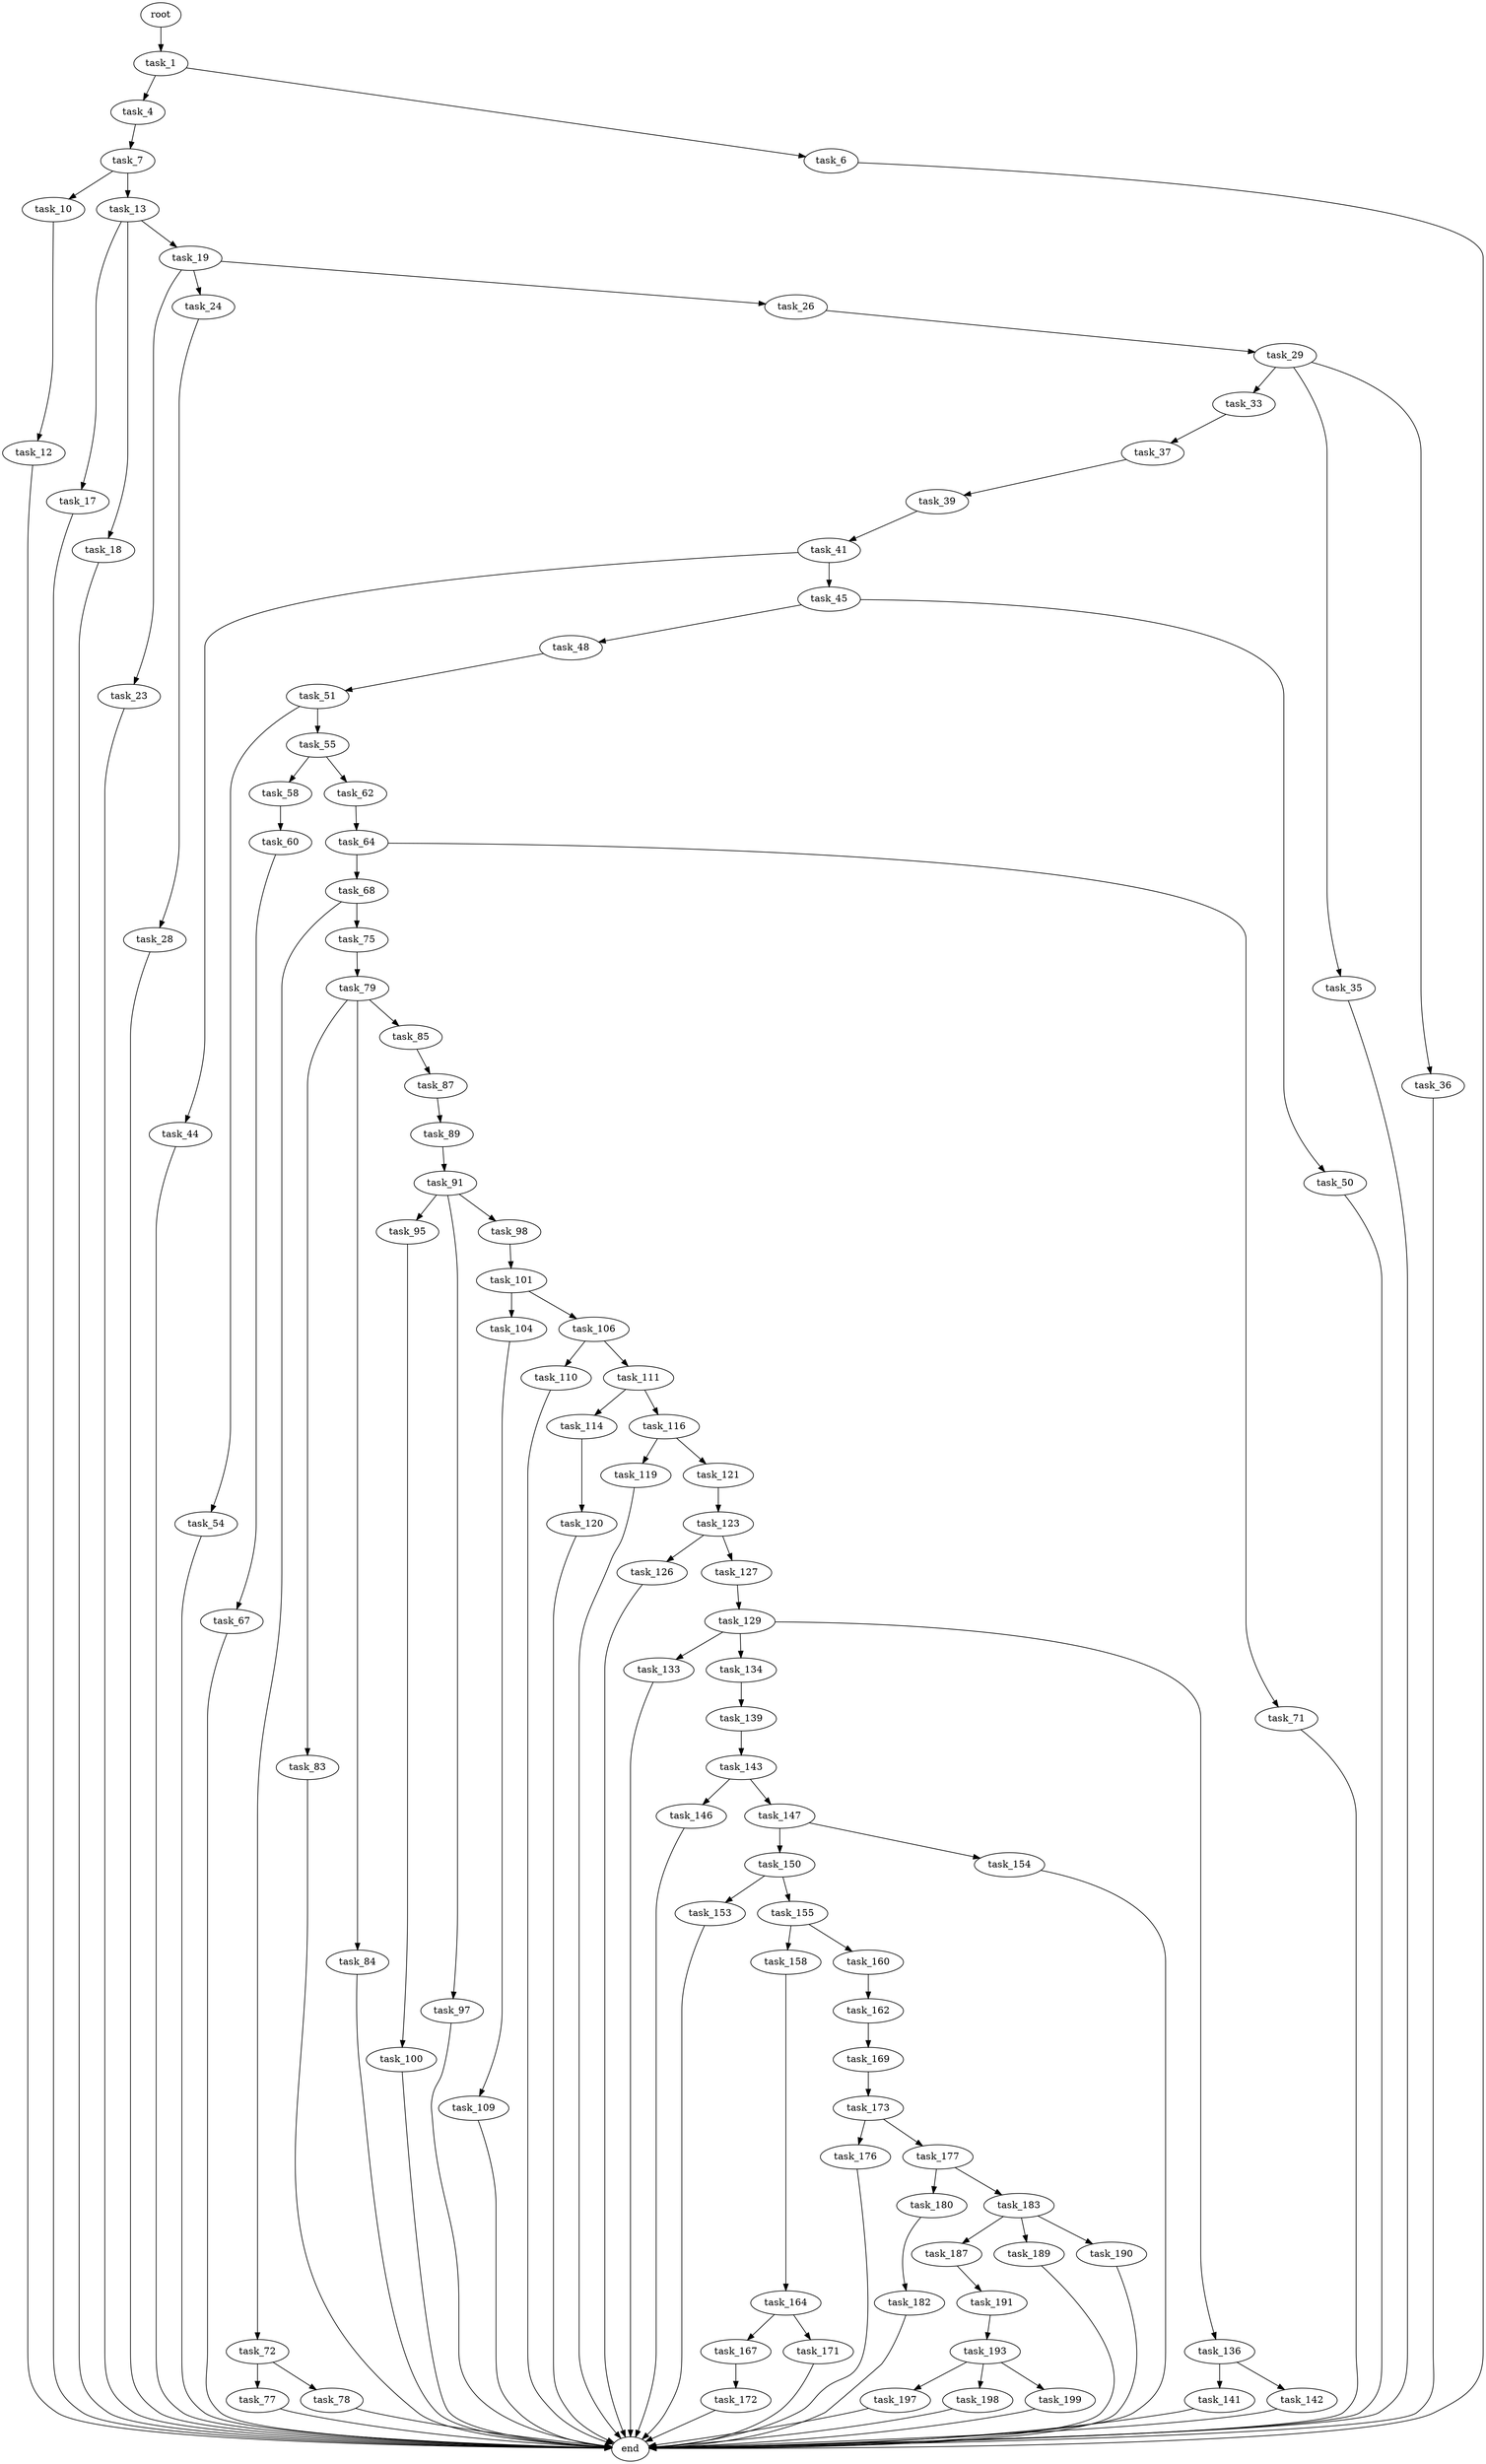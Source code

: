 digraph G {
  root [size="0.000000"];
  task_1 [size="8882888317.000000"];
  task_4 [size="549755813888.000000"];
  task_6 [size="88877851818.000000"];
  task_7 [size="599741047170.000000"];
  task_10 [size="134217728000.000000"];
  task_12 [size="7380431435.000000"];
  task_13 [size="79887849201.000000"];
  task_17 [size="412751883635.000000"];
  task_18 [size="368293445632.000000"];
  task_19 [size="619953416323.000000"];
  task_23 [size="8557682821.000000"];
  task_24 [size="107630661083.000000"];
  task_26 [size="16204534400.000000"];
  task_28 [size="103780057132.000000"];
  task_29 [size="231928233984.000000"];
  task_33 [size="243731109079.000000"];
  task_35 [size="8589934592.000000"];
  task_36 [size="393797617359.000000"];
  task_37 [size="22749027019.000000"];
  task_39 [size="3272765737.000000"];
  task_41 [size="481229632091.000000"];
  task_44 [size="863524164.000000"];
  task_45 [size="25651150909.000000"];
  task_48 [size="233330304637.000000"];
  task_50 [size="1304879446.000000"];
  task_51 [size="8589934592.000000"];
  task_54 [size="1073741824000.000000"];
  task_55 [size="495581592733.000000"];
  task_58 [size="549755813888.000000"];
  task_60 [size="29510497316.000000"];
  task_62 [size="166627791985.000000"];
  task_64 [size="35101393273.000000"];
  task_67 [size="646319587898.000000"];
  task_68 [size="42276561239.000000"];
  task_71 [size="68719476736.000000"];
  task_72 [size="368293445632.000000"];
  task_75 [size="134217728000.000000"];
  task_77 [size="20260571046.000000"];
  task_78 [size="8589934592.000000"];
  task_79 [size="134217728000.000000"];
  task_83 [size="8589934592.000000"];
  task_84 [size="275634456549.000000"];
  task_85 [size="42519339470.000000"];
  task_87 [size="12383646150.000000"];
  task_89 [size="8589934592.000000"];
  task_91 [size="8589934592.000000"];
  task_95 [size="1519598278.000000"];
  task_97 [size="470895341417.000000"];
  task_98 [size="5593413463.000000"];
  task_100 [size="368293445632.000000"];
  task_101 [size="269089687338.000000"];
  task_104 [size="144452332817.000000"];
  task_106 [size="68719476736.000000"];
  task_109 [size="1073741824000.000000"];
  task_110 [size="852222574.000000"];
  task_111 [size="134217728000.000000"];
  task_114 [size="473350150951.000000"];
  task_116 [size="27007157351.000000"];
  task_119 [size="926217641783.000000"];
  task_120 [size="368293445632.000000"];
  task_121 [size="8589934592.000000"];
  task_123 [size="32538340664.000000"];
  task_126 [size="37595408853.000000"];
  task_127 [size="14304509612.000000"];
  task_129 [size="1423200349862.000000"];
  task_133 [size="368293445632.000000"];
  task_134 [size="44980556071.000000"];
  task_136 [size="68719476736.000000"];
  task_139 [size="68719476736.000000"];
  task_141 [size="593584802639.000000"];
  task_142 [size="6116598574.000000"];
  task_143 [size="29676512396.000000"];
  task_146 [size="28991029248.000000"];
  task_147 [size="782757789696.000000"];
  task_150 [size="483294991342.000000"];
  task_153 [size="8113465592.000000"];
  task_154 [size="368293445632.000000"];
  task_155 [size="410032413059.000000"];
  task_158 [size="467986291.000000"];
  task_160 [size="565663088047.000000"];
  task_162 [size="116206192870.000000"];
  task_164 [size="68719476736.000000"];
  task_167 [size="549755813888.000000"];
  task_169 [size="368293445632.000000"];
  task_171 [size="180697238391.000000"];
  task_172 [size="13958655121.000000"];
  task_173 [size="8589934592.000000"];
  task_176 [size="9210305863.000000"];
  task_177 [size="4281580236.000000"];
  task_180 [size="999392141.000000"];
  task_182 [size="745972385364.000000"];
  task_183 [size="7867053826.000000"];
  task_187 [size="4812471326.000000"];
  task_189 [size="83322012782.000000"];
  task_190 [size="874344203368.000000"];
  task_191 [size="8589934592.000000"];
  task_193 [size="782757789696.000000"];
  task_197 [size="8279076041.000000"];
  task_198 [size="8589934592.000000"];
  task_199 [size="27305202152.000000"];
  end [size="0.000000"];

  root -> task_1 [size="1.000000"];
  task_1 -> task_4 [size="411041792.000000"];
  task_1 -> task_6 [size="411041792.000000"];
  task_4 -> task_7 [size="536870912.000000"];
  task_6 -> end [size="1.000000"];
  task_7 -> task_10 [size="411041792.000000"];
  task_7 -> task_13 [size="411041792.000000"];
  task_10 -> task_12 [size="209715200.000000"];
  task_12 -> end [size="1.000000"];
  task_13 -> task_17 [size="134217728.000000"];
  task_13 -> task_18 [size="134217728.000000"];
  task_13 -> task_19 [size="134217728.000000"];
  task_17 -> end [size="1.000000"];
  task_18 -> end [size="1.000000"];
  task_19 -> task_23 [size="411041792.000000"];
  task_19 -> task_24 [size="411041792.000000"];
  task_19 -> task_26 [size="411041792.000000"];
  task_23 -> end [size="1.000000"];
  task_24 -> task_28 [size="134217728.000000"];
  task_26 -> task_29 [size="33554432.000000"];
  task_28 -> end [size="1.000000"];
  task_29 -> task_33 [size="301989888.000000"];
  task_29 -> task_35 [size="301989888.000000"];
  task_29 -> task_36 [size="301989888.000000"];
  task_33 -> task_37 [size="209715200.000000"];
  task_35 -> end [size="1.000000"];
  task_36 -> end [size="1.000000"];
  task_37 -> task_39 [size="536870912.000000"];
  task_39 -> task_41 [size="75497472.000000"];
  task_41 -> task_44 [size="536870912.000000"];
  task_41 -> task_45 [size="536870912.000000"];
  task_44 -> end [size="1.000000"];
  task_45 -> task_48 [size="536870912.000000"];
  task_45 -> task_50 [size="536870912.000000"];
  task_48 -> task_51 [size="536870912.000000"];
  task_50 -> end [size="1.000000"];
  task_51 -> task_54 [size="33554432.000000"];
  task_51 -> task_55 [size="33554432.000000"];
  task_54 -> end [size="1.000000"];
  task_55 -> task_58 [size="838860800.000000"];
  task_55 -> task_62 [size="838860800.000000"];
  task_58 -> task_60 [size="536870912.000000"];
  task_60 -> task_67 [size="134217728.000000"];
  task_62 -> task_64 [size="134217728.000000"];
  task_64 -> task_68 [size="838860800.000000"];
  task_64 -> task_71 [size="838860800.000000"];
  task_67 -> end [size="1.000000"];
  task_68 -> task_72 [size="33554432.000000"];
  task_68 -> task_75 [size="33554432.000000"];
  task_71 -> end [size="1.000000"];
  task_72 -> task_77 [size="411041792.000000"];
  task_72 -> task_78 [size="411041792.000000"];
  task_75 -> task_79 [size="209715200.000000"];
  task_77 -> end [size="1.000000"];
  task_78 -> end [size="1.000000"];
  task_79 -> task_83 [size="209715200.000000"];
  task_79 -> task_84 [size="209715200.000000"];
  task_79 -> task_85 [size="209715200.000000"];
  task_83 -> end [size="1.000000"];
  task_84 -> end [size="1.000000"];
  task_85 -> task_87 [size="33554432.000000"];
  task_87 -> task_89 [size="33554432.000000"];
  task_89 -> task_91 [size="33554432.000000"];
  task_91 -> task_95 [size="33554432.000000"];
  task_91 -> task_97 [size="33554432.000000"];
  task_91 -> task_98 [size="33554432.000000"];
  task_95 -> task_100 [size="75497472.000000"];
  task_97 -> end [size="1.000000"];
  task_98 -> task_101 [size="134217728.000000"];
  task_100 -> end [size="1.000000"];
  task_101 -> task_104 [size="536870912.000000"];
  task_101 -> task_106 [size="536870912.000000"];
  task_104 -> task_109 [size="134217728.000000"];
  task_106 -> task_110 [size="134217728.000000"];
  task_106 -> task_111 [size="134217728.000000"];
  task_109 -> end [size="1.000000"];
  task_110 -> end [size="1.000000"];
  task_111 -> task_114 [size="209715200.000000"];
  task_111 -> task_116 [size="209715200.000000"];
  task_114 -> task_120 [size="838860800.000000"];
  task_116 -> task_119 [size="536870912.000000"];
  task_116 -> task_121 [size="536870912.000000"];
  task_119 -> end [size="1.000000"];
  task_120 -> end [size="1.000000"];
  task_121 -> task_123 [size="33554432.000000"];
  task_123 -> task_126 [size="536870912.000000"];
  task_123 -> task_127 [size="536870912.000000"];
  task_126 -> end [size="1.000000"];
  task_127 -> task_129 [size="536870912.000000"];
  task_129 -> task_133 [size="838860800.000000"];
  task_129 -> task_134 [size="838860800.000000"];
  task_129 -> task_136 [size="838860800.000000"];
  task_133 -> end [size="1.000000"];
  task_134 -> task_139 [size="75497472.000000"];
  task_136 -> task_141 [size="134217728.000000"];
  task_136 -> task_142 [size="134217728.000000"];
  task_139 -> task_143 [size="134217728.000000"];
  task_141 -> end [size="1.000000"];
  task_142 -> end [size="1.000000"];
  task_143 -> task_146 [size="838860800.000000"];
  task_143 -> task_147 [size="838860800.000000"];
  task_146 -> end [size="1.000000"];
  task_147 -> task_150 [size="679477248.000000"];
  task_147 -> task_154 [size="679477248.000000"];
  task_150 -> task_153 [size="679477248.000000"];
  task_150 -> task_155 [size="679477248.000000"];
  task_153 -> end [size="1.000000"];
  task_154 -> end [size="1.000000"];
  task_155 -> task_158 [size="411041792.000000"];
  task_155 -> task_160 [size="411041792.000000"];
  task_158 -> task_164 [size="33554432.000000"];
  task_160 -> task_162 [size="679477248.000000"];
  task_162 -> task_169 [size="134217728.000000"];
  task_164 -> task_167 [size="134217728.000000"];
  task_164 -> task_171 [size="134217728.000000"];
  task_167 -> task_172 [size="536870912.000000"];
  task_169 -> task_173 [size="411041792.000000"];
  task_171 -> end [size="1.000000"];
  task_172 -> end [size="1.000000"];
  task_173 -> task_176 [size="33554432.000000"];
  task_173 -> task_177 [size="33554432.000000"];
  task_176 -> end [size="1.000000"];
  task_177 -> task_180 [size="75497472.000000"];
  task_177 -> task_183 [size="75497472.000000"];
  task_180 -> task_182 [size="33554432.000000"];
  task_182 -> end [size="1.000000"];
  task_183 -> task_187 [size="209715200.000000"];
  task_183 -> task_189 [size="209715200.000000"];
  task_183 -> task_190 [size="209715200.000000"];
  task_187 -> task_191 [size="75497472.000000"];
  task_189 -> end [size="1.000000"];
  task_190 -> end [size="1.000000"];
  task_191 -> task_193 [size="33554432.000000"];
  task_193 -> task_197 [size="679477248.000000"];
  task_193 -> task_198 [size="679477248.000000"];
  task_193 -> task_199 [size="679477248.000000"];
  task_197 -> end [size="1.000000"];
  task_198 -> end [size="1.000000"];
  task_199 -> end [size="1.000000"];
}
